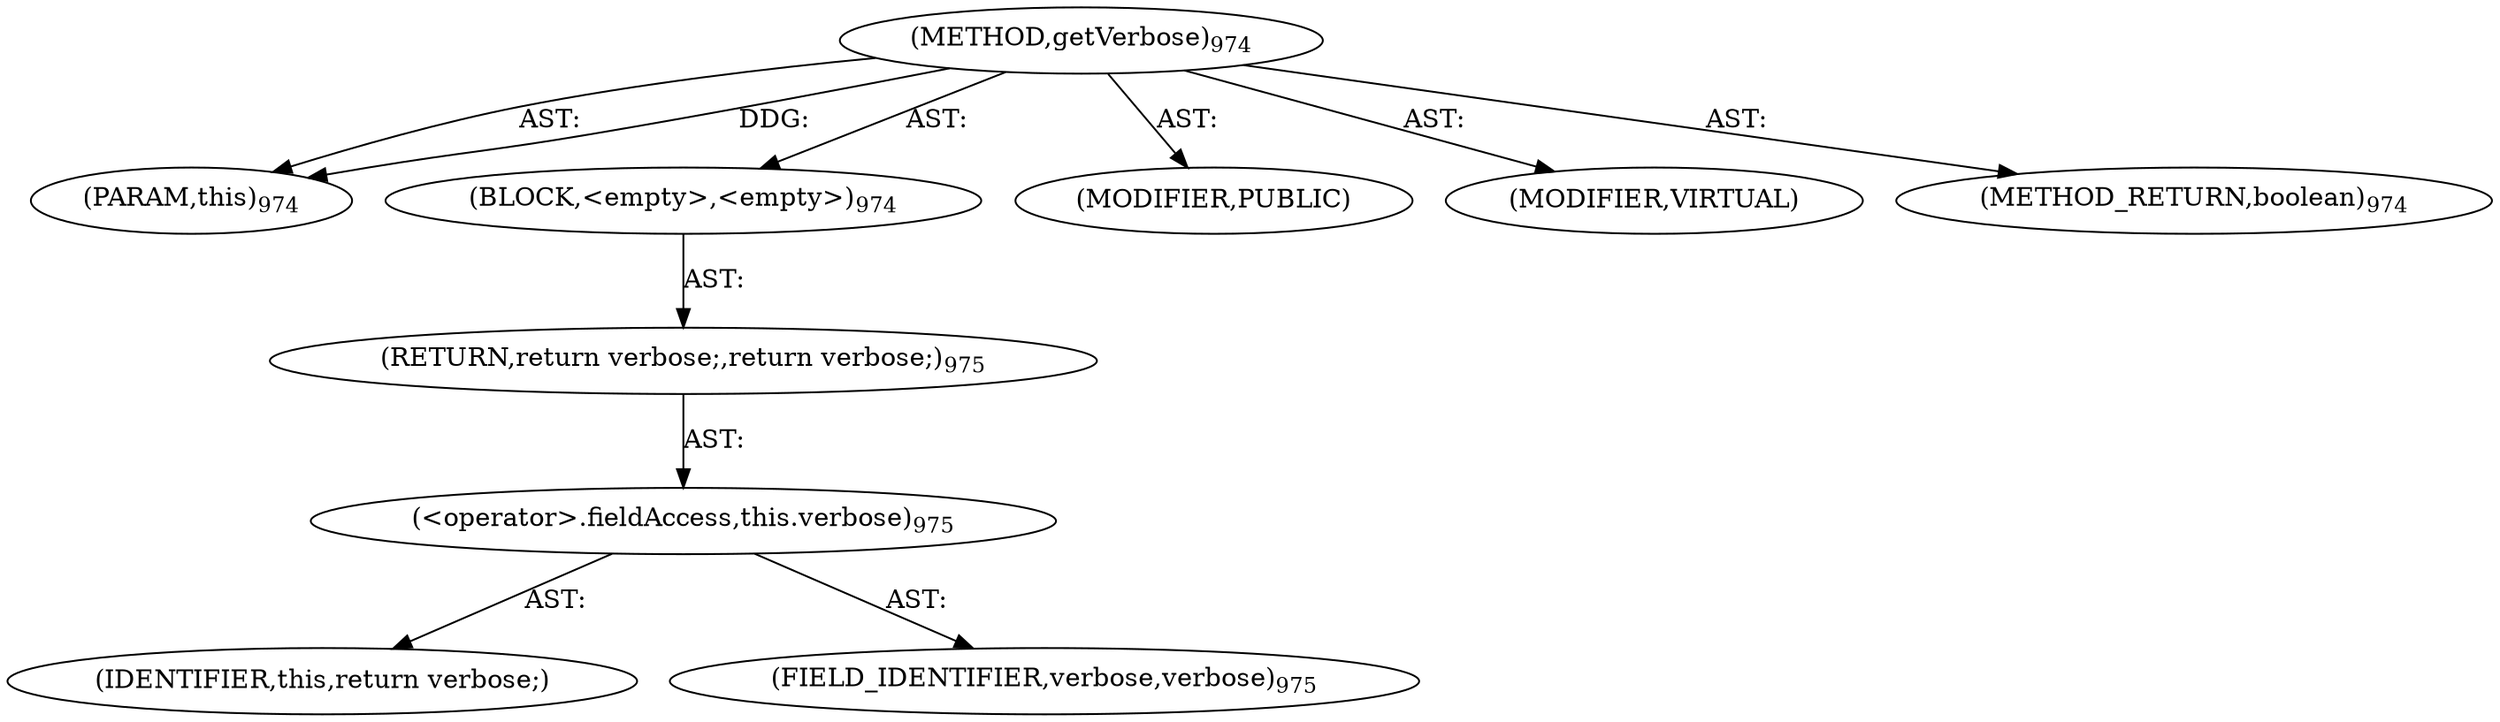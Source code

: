 digraph "getVerbose" {  
"111669149732" [label = <(METHOD,getVerbose)<SUB>974</SUB>> ]
"115964117073" [label = <(PARAM,this)<SUB>974</SUB>> ]
"25769803862" [label = <(BLOCK,&lt;empty&gt;,&lt;empty&gt;)<SUB>974</SUB>> ]
"146028888088" [label = <(RETURN,return verbose;,return verbose;)<SUB>975</SUB>> ]
"30064771517" [label = <(&lt;operator&gt;.fieldAccess,this.verbose)<SUB>975</SUB>> ]
"68719477131" [label = <(IDENTIFIER,this,return verbose;)> ]
"55834574907" [label = <(FIELD_IDENTIFIER,verbose,verbose)<SUB>975</SUB>> ]
"133143986271" [label = <(MODIFIER,PUBLIC)> ]
"133143986272" [label = <(MODIFIER,VIRTUAL)> ]
"128849018916" [label = <(METHOD_RETURN,boolean)<SUB>974</SUB>> ]
  "111669149732" -> "115964117073"  [ label = "AST: "] 
  "111669149732" -> "25769803862"  [ label = "AST: "] 
  "111669149732" -> "133143986271"  [ label = "AST: "] 
  "111669149732" -> "133143986272"  [ label = "AST: "] 
  "111669149732" -> "128849018916"  [ label = "AST: "] 
  "25769803862" -> "146028888088"  [ label = "AST: "] 
  "146028888088" -> "30064771517"  [ label = "AST: "] 
  "30064771517" -> "68719477131"  [ label = "AST: "] 
  "30064771517" -> "55834574907"  [ label = "AST: "] 
  "111669149732" -> "115964117073"  [ label = "DDG: "] 
}
